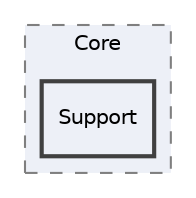 digraph "Reaktoro/Core/Support"
{
 // INTERACTIVE_SVG=YES
 // LATEX_PDF_SIZE
  bgcolor="transparent";
  edge [fontname="Helvetica",fontsize="10",labelfontname="Helvetica",labelfontsize="10"];
  node [fontname="Helvetica",fontsize="10",shape=record];
  compound=true
  subgraph clusterdir_2a197fb9ffc32b1a7d35c44d74048b3c {
    graph [ bgcolor="#edf0f7", pencolor="grey50", style="filled,dashed,", label="Core", fontname="Helvetica", fontsize="10", URL="dir_2a197fb9ffc32b1a7d35c44d74048b3c.html"]
  dir_896db2010efaab0b3a04b9b1291e2130 [shape=box, label="Support", style="filled,bold,", fillcolor="#edf0f7", color="grey25", URL="dir_896db2010efaab0b3a04b9b1291e2130.html"];
  }
}
